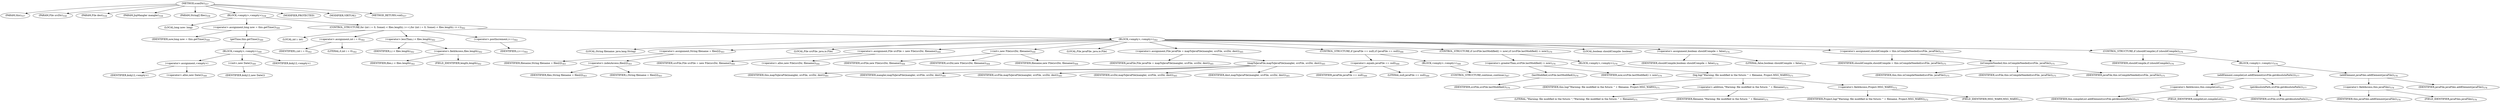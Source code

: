 digraph "scanDir" {  
"955" [label = <(METHOD,scanDir)<SUB>557</SUB>> ]
"60" [label = <(PARAM,this)<SUB>557</SUB>> ]
"956" [label = <(PARAM,File srcDir)<SUB>558</SUB>> ]
"957" [label = <(PARAM,File dest)<SUB>558</SUB>> ]
"958" [label = <(PARAM,JspMangler mangler)<SUB>558</SUB>> ]
"959" [label = <(PARAM,String[] files)<SUB>558</SUB>> ]
"960" [label = <(BLOCK,&lt;empty&gt;,&lt;empty&gt;)<SUB>558</SUB>> ]
"961" [label = <(LOCAL,long now: long)> ]
"962" [label = <(&lt;operator&gt;.assignment,long now = this.getTime())<SUB>560</SUB>> ]
"963" [label = <(IDENTIFIER,now,long now = this.getTime())<SUB>560</SUB>> ]
"964" [label = <(getTime,this.getTime())<SUB>560</SUB>> ]
"965" [label = <(BLOCK,&lt;empty&gt;,&lt;empty&gt;)<SUB>560</SUB>> ]
"966" [label = <(&lt;operator&gt;.assignment,&lt;empty&gt;)> ]
"967" [label = <(IDENTIFIER,$obj12,&lt;empty&gt;)> ]
"968" [label = <(&lt;operator&gt;.alloc,new Date())<SUB>560</SUB>> ]
"969" [label = <(&lt;init&gt;,new Date())<SUB>560</SUB>> ]
"970" [label = <(IDENTIFIER,$obj12,new Date())> ]
"971" [label = <(IDENTIFIER,$obj12,&lt;empty&gt;)> ]
"972" [label = <(CONTROL_STRUCTURE,for (int i = 0; Some(i &lt; files.length); i++),for (int i = 0; Some(i &lt; files.length); i++))<SUB>562</SUB>> ]
"973" [label = <(LOCAL,int i: int)> ]
"974" [label = <(&lt;operator&gt;.assignment,int i = 0)<SUB>562</SUB>> ]
"975" [label = <(IDENTIFIER,i,int i = 0)<SUB>562</SUB>> ]
"976" [label = <(LITERAL,0,int i = 0)<SUB>562</SUB>> ]
"977" [label = <(&lt;operator&gt;.lessThan,i &lt; files.length)<SUB>562</SUB>> ]
"978" [label = <(IDENTIFIER,i,i &lt; files.length)<SUB>562</SUB>> ]
"979" [label = <(&lt;operator&gt;.fieldAccess,files.length)<SUB>562</SUB>> ]
"980" [label = <(IDENTIFIER,files,i &lt; files.length)<SUB>562</SUB>> ]
"981" [label = <(FIELD_IDENTIFIER,length,length)<SUB>562</SUB>> ]
"982" [label = <(&lt;operator&gt;.postIncrement,i++)<SUB>562</SUB>> ]
"983" [label = <(IDENTIFIER,i,i++)<SUB>562</SUB>> ]
"984" [label = <(BLOCK,&lt;empty&gt;,&lt;empty&gt;)<SUB>562</SUB>> ]
"985" [label = <(LOCAL,String filename: java.lang.String)> ]
"986" [label = <(&lt;operator&gt;.assignment,String filename = files[i])<SUB>563</SUB>> ]
"987" [label = <(IDENTIFIER,filename,String filename = files[i])<SUB>563</SUB>> ]
"988" [label = <(&lt;operator&gt;.indexAccess,files[i])<SUB>563</SUB>> ]
"989" [label = <(IDENTIFIER,files,String filename = files[i])<SUB>563</SUB>> ]
"990" [label = <(IDENTIFIER,i,String filename = files[i])<SUB>563</SUB>> ]
"58" [label = <(LOCAL,File srcFile: java.io.File)> ]
"991" [label = <(&lt;operator&gt;.assignment,File srcFile = new File(srcDir, filename))<SUB>564</SUB>> ]
"992" [label = <(IDENTIFIER,srcFile,File srcFile = new File(srcDir, filename))<SUB>564</SUB>> ]
"993" [label = <(&lt;operator&gt;.alloc,new File(srcDir, filename))<SUB>564</SUB>> ]
"994" [label = <(&lt;init&gt;,new File(srcDir, filename))<SUB>564</SUB>> ]
"57" [label = <(IDENTIFIER,srcFile,new File(srcDir, filename))<SUB>564</SUB>> ]
"995" [label = <(IDENTIFIER,srcDir,new File(srcDir, filename))<SUB>564</SUB>> ]
"996" [label = <(IDENTIFIER,filename,new File(srcDir, filename))<SUB>564</SUB>> ]
"997" [label = <(LOCAL,File javaFile: java.io.File)> ]
"998" [label = <(&lt;operator&gt;.assignment,File javaFile = mapToJavaFile(mangler, srcFile, srcDir, dest))<SUB>565</SUB>> ]
"999" [label = <(IDENTIFIER,javaFile,File javaFile = mapToJavaFile(mangler, srcFile, srcDir, dest))<SUB>565</SUB>> ]
"1000" [label = <(mapToJavaFile,mapToJavaFile(mangler, srcFile, srcDir, dest))<SUB>565</SUB>> ]
"59" [label = <(IDENTIFIER,this,mapToJavaFile(mangler, srcFile, srcDir, dest))<SUB>565</SUB>> ]
"1001" [label = <(IDENTIFIER,mangler,mapToJavaFile(mangler, srcFile, srcDir, dest))<SUB>565</SUB>> ]
"1002" [label = <(IDENTIFIER,srcFile,mapToJavaFile(mangler, srcFile, srcDir, dest))<SUB>565</SUB>> ]
"1003" [label = <(IDENTIFIER,srcDir,mapToJavaFile(mangler, srcFile, srcDir, dest))<SUB>565</SUB>> ]
"1004" [label = <(IDENTIFIER,dest,mapToJavaFile(mangler, srcFile, srcDir, dest))<SUB>565</SUB>> ]
"1005" [label = <(CONTROL_STRUCTURE,if (javaFile == null),if (javaFile == null))<SUB>566</SUB>> ]
"1006" [label = <(&lt;operator&gt;.equals,javaFile == null)<SUB>566</SUB>> ]
"1007" [label = <(IDENTIFIER,javaFile,javaFile == null)<SUB>566</SUB>> ]
"1008" [label = <(LITERAL,null,javaFile == null)<SUB>566</SUB>> ]
"1009" [label = <(BLOCK,&lt;empty&gt;,&lt;empty&gt;)<SUB>566</SUB>> ]
"1010" [label = <(CONTROL_STRUCTURE,continue;,continue;)<SUB>567</SUB>> ]
"1011" [label = <(CONTROL_STRUCTURE,if (srcFile.lastModified() &gt; now),if (srcFile.lastModified() &gt; now))<SUB>570</SUB>> ]
"1012" [label = <(&lt;operator&gt;.greaterThan,srcFile.lastModified() &gt; now)<SUB>570</SUB>> ]
"1013" [label = <(lastModified,srcFile.lastModified())<SUB>570</SUB>> ]
"1014" [label = <(IDENTIFIER,srcFile,srcFile.lastModified())<SUB>570</SUB>> ]
"1015" [label = <(IDENTIFIER,now,srcFile.lastModified() &gt; now)<SUB>570</SUB>> ]
"1016" [label = <(BLOCK,&lt;empty&gt;,&lt;empty&gt;)<SUB>570</SUB>> ]
"1017" [label = <(log,log(&quot;Warning: file modified in the future: &quot; + filename, Project.MSG_WARN))<SUB>571</SUB>> ]
"61" [label = <(IDENTIFIER,this,log(&quot;Warning: file modified in the future: &quot; + filename, Project.MSG_WARN))<SUB>571</SUB>> ]
"1018" [label = <(&lt;operator&gt;.addition,&quot;Warning: file modified in the future: &quot; + filename)<SUB>571</SUB>> ]
"1019" [label = <(LITERAL,&quot;Warning: file modified in the future: &quot;,&quot;Warning: file modified in the future: &quot; + filename)<SUB>571</SUB>> ]
"1020" [label = <(IDENTIFIER,filename,&quot;Warning: file modified in the future: &quot; + filename)<SUB>571</SUB>> ]
"1021" [label = <(&lt;operator&gt;.fieldAccess,Project.MSG_WARN)<SUB>572</SUB>> ]
"1022" [label = <(IDENTIFIER,Project,log(&quot;Warning: file modified in the future: &quot; + filename, Project.MSG_WARN))<SUB>572</SUB>> ]
"1023" [label = <(FIELD_IDENTIFIER,MSG_WARN,MSG_WARN)<SUB>572</SUB>> ]
"1024" [label = <(LOCAL,boolean shouldCompile: boolean)> ]
"1025" [label = <(&lt;operator&gt;.assignment,boolean shouldCompile = false)<SUB>574</SUB>> ]
"1026" [label = <(IDENTIFIER,shouldCompile,boolean shouldCompile = false)<SUB>574</SUB>> ]
"1027" [label = <(LITERAL,false,boolean shouldCompile = false)<SUB>574</SUB>> ]
"1028" [label = <(&lt;operator&gt;.assignment,shouldCompile = this.isCompileNeeded(srcFile, javaFile))<SUB>575</SUB>> ]
"1029" [label = <(IDENTIFIER,shouldCompile,shouldCompile = this.isCompileNeeded(srcFile, javaFile))<SUB>575</SUB>> ]
"1030" [label = <(isCompileNeeded,this.isCompileNeeded(srcFile, javaFile))<SUB>575</SUB>> ]
"62" [label = <(IDENTIFIER,this,this.isCompileNeeded(srcFile, javaFile))<SUB>575</SUB>> ]
"1031" [label = <(IDENTIFIER,srcFile,this.isCompileNeeded(srcFile, javaFile))<SUB>575</SUB>> ]
"1032" [label = <(IDENTIFIER,javaFile,this.isCompileNeeded(srcFile, javaFile))<SUB>575</SUB>> ]
"1033" [label = <(CONTROL_STRUCTURE,if (shouldCompile),if (shouldCompile))<SUB>576</SUB>> ]
"1034" [label = <(IDENTIFIER,shouldCompile,if (shouldCompile))<SUB>576</SUB>> ]
"1035" [label = <(BLOCK,&lt;empty&gt;,&lt;empty&gt;)<SUB>576</SUB>> ]
"1036" [label = <(addElement,compileList.addElement(srcFile.getAbsolutePath()))<SUB>577</SUB>> ]
"1037" [label = <(&lt;operator&gt;.fieldAccess,this.compileList)<SUB>577</SUB>> ]
"1038" [label = <(IDENTIFIER,this,compileList.addElement(srcFile.getAbsolutePath()))<SUB>577</SUB>> ]
"1039" [label = <(FIELD_IDENTIFIER,compileList,compileList)<SUB>577</SUB>> ]
"1040" [label = <(getAbsolutePath,srcFile.getAbsolutePath())<SUB>577</SUB>> ]
"1041" [label = <(IDENTIFIER,srcFile,srcFile.getAbsolutePath())<SUB>577</SUB>> ]
"1042" [label = <(addElement,javaFiles.addElement(javaFile))<SUB>578</SUB>> ]
"1043" [label = <(&lt;operator&gt;.fieldAccess,this.javaFiles)<SUB>578</SUB>> ]
"1044" [label = <(IDENTIFIER,this,javaFiles.addElement(javaFile))<SUB>578</SUB>> ]
"1045" [label = <(FIELD_IDENTIFIER,javaFiles,javaFiles)<SUB>578</SUB>> ]
"1046" [label = <(IDENTIFIER,javaFile,javaFiles.addElement(javaFile))<SUB>578</SUB>> ]
"1047" [label = <(MODIFIER,PROTECTED)> ]
"1048" [label = <(MODIFIER,VIRTUAL)> ]
"1049" [label = <(METHOD_RETURN,void)<SUB>557</SUB>> ]
  "955" -> "60" 
  "955" -> "956" 
  "955" -> "957" 
  "955" -> "958" 
  "955" -> "959" 
  "955" -> "960" 
  "955" -> "1047" 
  "955" -> "1048" 
  "955" -> "1049" 
  "960" -> "961" 
  "960" -> "962" 
  "960" -> "972" 
  "962" -> "963" 
  "962" -> "964" 
  "964" -> "965" 
  "965" -> "966" 
  "965" -> "969" 
  "965" -> "971" 
  "966" -> "967" 
  "966" -> "968" 
  "969" -> "970" 
  "972" -> "973" 
  "972" -> "974" 
  "972" -> "977" 
  "972" -> "982" 
  "972" -> "984" 
  "974" -> "975" 
  "974" -> "976" 
  "977" -> "978" 
  "977" -> "979" 
  "979" -> "980" 
  "979" -> "981" 
  "982" -> "983" 
  "984" -> "985" 
  "984" -> "986" 
  "984" -> "58" 
  "984" -> "991" 
  "984" -> "994" 
  "984" -> "997" 
  "984" -> "998" 
  "984" -> "1005" 
  "984" -> "1011" 
  "984" -> "1024" 
  "984" -> "1025" 
  "984" -> "1028" 
  "984" -> "1033" 
  "986" -> "987" 
  "986" -> "988" 
  "988" -> "989" 
  "988" -> "990" 
  "991" -> "992" 
  "991" -> "993" 
  "994" -> "57" 
  "994" -> "995" 
  "994" -> "996" 
  "998" -> "999" 
  "998" -> "1000" 
  "1000" -> "59" 
  "1000" -> "1001" 
  "1000" -> "1002" 
  "1000" -> "1003" 
  "1000" -> "1004" 
  "1005" -> "1006" 
  "1005" -> "1009" 
  "1006" -> "1007" 
  "1006" -> "1008" 
  "1009" -> "1010" 
  "1011" -> "1012" 
  "1011" -> "1016" 
  "1012" -> "1013" 
  "1012" -> "1015" 
  "1013" -> "1014" 
  "1016" -> "1017" 
  "1017" -> "61" 
  "1017" -> "1018" 
  "1017" -> "1021" 
  "1018" -> "1019" 
  "1018" -> "1020" 
  "1021" -> "1022" 
  "1021" -> "1023" 
  "1025" -> "1026" 
  "1025" -> "1027" 
  "1028" -> "1029" 
  "1028" -> "1030" 
  "1030" -> "62" 
  "1030" -> "1031" 
  "1030" -> "1032" 
  "1033" -> "1034" 
  "1033" -> "1035" 
  "1035" -> "1036" 
  "1035" -> "1042" 
  "1036" -> "1037" 
  "1036" -> "1040" 
  "1037" -> "1038" 
  "1037" -> "1039" 
  "1040" -> "1041" 
  "1042" -> "1043" 
  "1042" -> "1046" 
  "1043" -> "1044" 
  "1043" -> "1045" 
}

